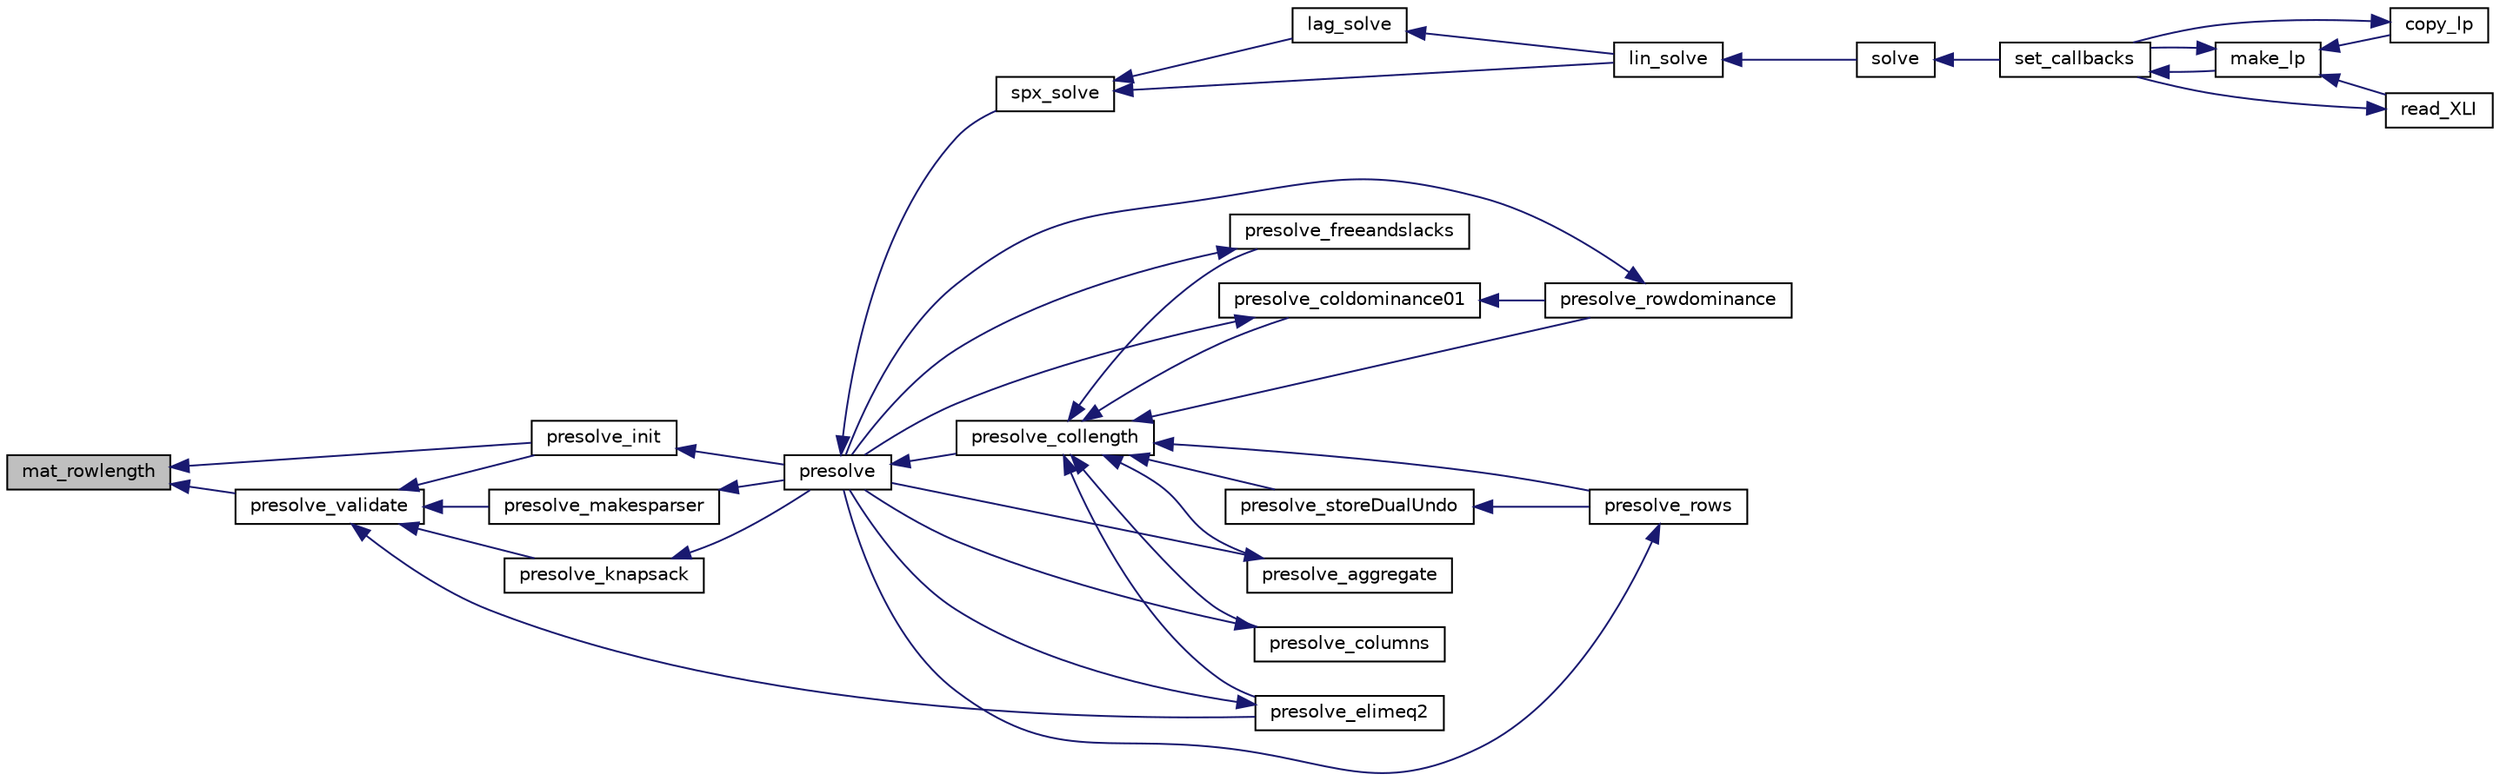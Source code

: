 digraph "mat_rowlength"
{
  edge [fontname="Helvetica",fontsize="10",labelfontname="Helvetica",labelfontsize="10"];
  node [fontname="Helvetica",fontsize="10",shape=record];
  rankdir="LR";
  Node2194 [label="mat_rowlength",height=0.2,width=0.4,color="black", fillcolor="grey75", style="filled", fontcolor="black"];
  Node2194 -> Node2195 [dir="back",color="midnightblue",fontsize="10",style="solid",fontname="Helvetica"];
  Node2195 [label="presolve_validate",height=0.2,width=0.4,color="black", fillcolor="white", style="filled",URL="$d3/da5/lp__presolve_8c.html#a09d4640eeac0a9a6120f3d9b9bfafd47"];
  Node2195 -> Node2196 [dir="back",color="midnightblue",fontsize="10",style="solid",fontname="Helvetica"];
  Node2196 [label="presolve_knapsack",height=0.2,width=0.4,color="black", fillcolor="white", style="filled",URL="$d3/da5/lp__presolve_8c.html#a02ce33a1316370ea8b5b72491f7fbc6f"];
  Node2196 -> Node2197 [dir="back",color="midnightblue",fontsize="10",style="solid",fontname="Helvetica"];
  Node2197 [label="presolve",height=0.2,width=0.4,color="black", fillcolor="white", style="filled",URL="$da/dae/lp__presolve_8h.html#a63c9f891fb867de51e44d08313fdd585"];
  Node2197 -> Node2198 [dir="back",color="midnightblue",fontsize="10",style="solid",fontname="Helvetica"];
  Node2198 [label="presolve_collength",height=0.2,width=0.4,color="black", fillcolor="white", style="filled",URL="$da/dae/lp__presolve_8h.html#a58b595e285879c5d2996a0a6247d9389"];
  Node2198 -> Node2199 [dir="back",color="midnightblue",fontsize="10",style="solid",fontname="Helvetica"];
  Node2199 [label="presolve_storeDualUndo",height=0.2,width=0.4,color="black", fillcolor="white", style="filled",URL="$d3/da5/lp__presolve_8c.html#a1aba0570d1275e34fbd173aa558c4c14"];
  Node2199 -> Node2200 [dir="back",color="midnightblue",fontsize="10",style="solid",fontname="Helvetica"];
  Node2200 [label="presolve_rows",height=0.2,width=0.4,color="black", fillcolor="white", style="filled",URL="$d3/da5/lp__presolve_8c.html#a93c32e563cfede02af08bd1a3d46bd6d"];
  Node2200 -> Node2197 [dir="back",color="midnightblue",fontsize="10",style="solid",fontname="Helvetica"];
  Node2198 -> Node2201 [dir="back",color="midnightblue",fontsize="10",style="solid",fontname="Helvetica"];
  Node2201 [label="presolve_elimeq2",height=0.2,width=0.4,color="black", fillcolor="white", style="filled",URL="$d3/da5/lp__presolve_8c.html#a7844c56aa332fe22274fffac21b497b8"];
  Node2201 -> Node2197 [dir="back",color="midnightblue",fontsize="10",style="solid",fontname="Helvetica"];
  Node2198 -> Node2202 [dir="back",color="midnightblue",fontsize="10",style="solid",fontname="Helvetica"];
  Node2202 [label="presolve_rowdominance",height=0.2,width=0.4,color="black", fillcolor="white", style="filled",URL="$d3/da5/lp__presolve_8c.html#a7e03acd96990d99539251375f7faff4a"];
  Node2202 -> Node2197 [dir="back",color="midnightblue",fontsize="10",style="solid",fontname="Helvetica"];
  Node2198 -> Node2203 [dir="back",color="midnightblue",fontsize="10",style="solid",fontname="Helvetica"];
  Node2203 [label="presolve_coldominance01",height=0.2,width=0.4,color="black", fillcolor="white", style="filled",URL="$d3/da5/lp__presolve_8c.html#a38ba8dae4e0bbdd4ab2ab77f7d146596"];
  Node2203 -> Node2202 [dir="back",color="midnightblue",fontsize="10",style="solid",fontname="Helvetica"];
  Node2203 -> Node2197 [dir="back",color="midnightblue",fontsize="10",style="solid",fontname="Helvetica"];
  Node2198 -> Node2204 [dir="back",color="midnightblue",fontsize="10",style="solid",fontname="Helvetica"];
  Node2204 [label="presolve_aggregate",height=0.2,width=0.4,color="black", fillcolor="white", style="filled",URL="$d3/da5/lp__presolve_8c.html#accb9e4202e7222ff4aba91e3c15efa73"];
  Node2204 -> Node2197 [dir="back",color="midnightblue",fontsize="10",style="solid",fontname="Helvetica"];
  Node2198 -> Node2205 [dir="back",color="midnightblue",fontsize="10",style="solid",fontname="Helvetica"];
  Node2205 [label="presolve_columns",height=0.2,width=0.4,color="black", fillcolor="white", style="filled",URL="$d3/da5/lp__presolve_8c.html#ada5e067bb25106a6d8ecd75d23be8600"];
  Node2205 -> Node2197 [dir="back",color="midnightblue",fontsize="10",style="solid",fontname="Helvetica"];
  Node2198 -> Node2206 [dir="back",color="midnightblue",fontsize="10",style="solid",fontname="Helvetica"];
  Node2206 [label="presolve_freeandslacks",height=0.2,width=0.4,color="black", fillcolor="white", style="filled",URL="$d3/da5/lp__presolve_8c.html#a62d34320b14c8946670a7fc73a04828a"];
  Node2206 -> Node2197 [dir="back",color="midnightblue",fontsize="10",style="solid",fontname="Helvetica"];
  Node2198 -> Node2200 [dir="back",color="midnightblue",fontsize="10",style="solid",fontname="Helvetica"];
  Node2197 -> Node2207 [dir="back",color="midnightblue",fontsize="10",style="solid",fontname="Helvetica"];
  Node2207 [label="spx_solve",height=0.2,width=0.4,color="black", fillcolor="white", style="filled",URL="$d1/d0a/lp__simplex_8h.html#a3effc8b68c1fb21095e7324d83d0dbf7"];
  Node2207 -> Node2208 [dir="back",color="midnightblue",fontsize="10",style="solid",fontname="Helvetica"];
  Node2208 [label="lag_solve",height=0.2,width=0.4,color="black", fillcolor="white", style="filled",URL="$d1/d0a/lp__simplex_8h.html#a320e9e82c06466267a7cb7844c7767b8"];
  Node2208 -> Node2209 [dir="back",color="midnightblue",fontsize="10",style="solid",fontname="Helvetica"];
  Node2209 [label="lin_solve",height=0.2,width=0.4,color="black", fillcolor="white", style="filled",URL="$d1/d0a/lp__simplex_8h.html#a794b0beb471eb7ece9a694717b65b947"];
  Node2209 -> Node2210 [dir="back",color="midnightblue",fontsize="10",style="solid",fontname="Helvetica"];
  Node2210 [label="solve",height=0.2,width=0.4,color="black", fillcolor="white", style="filled",URL="$df/df7/lp__lib_8h.html#a0f4da3a192397e77e6fe92704d4fad3f"];
  Node2210 -> Node2211 [dir="back",color="midnightblue",fontsize="10",style="solid",fontname="Helvetica"];
  Node2211 [label="set_callbacks",height=0.2,width=0.4,color="black", fillcolor="white", style="filled",URL="$df/df7/lp__lib_8h.html#a929e8acb9704f61e16927c915c15cd07"];
  Node2211 -> Node2212 [dir="back",color="midnightblue",fontsize="10",style="solid",fontname="Helvetica"];
  Node2212 [label="make_lp",height=0.2,width=0.4,color="black", fillcolor="white", style="filled",URL="$df/df7/lp__lib_8h.html#a68a0333d84dd944f67e2a0ec72e346a9"];
  Node2212 -> Node2213 [dir="back",color="midnightblue",fontsize="10",style="solid",fontname="Helvetica"];
  Node2213 [label="copy_lp",height=0.2,width=0.4,color="black", fillcolor="white", style="filled",URL="$df/df7/lp__lib_8h.html#aca83ecdbc200b414db491306f3070ae9"];
  Node2213 -> Node2211 [dir="back",color="midnightblue",fontsize="10",style="solid",fontname="Helvetica"];
  Node2212 -> Node2211 [dir="back",color="midnightblue",fontsize="10",style="solid",fontname="Helvetica"];
  Node2212 -> Node2214 [dir="back",color="midnightblue",fontsize="10",style="solid",fontname="Helvetica"];
  Node2214 [label="read_XLI",height=0.2,width=0.4,color="black", fillcolor="white", style="filled",URL="$df/df7/lp__lib_8h.html#a351dd803960ab0dae2b39f2c65d3a58d"];
  Node2214 -> Node2211 [dir="back",color="midnightblue",fontsize="10",style="solid",fontname="Helvetica"];
  Node2207 -> Node2209 [dir="back",color="midnightblue",fontsize="10",style="solid",fontname="Helvetica"];
  Node2195 -> Node2201 [dir="back",color="midnightblue",fontsize="10",style="solid",fontname="Helvetica"];
  Node2195 -> Node2215 [dir="back",color="midnightblue",fontsize="10",style="solid",fontname="Helvetica"];
  Node2215 [label="presolve_init",height=0.2,width=0.4,color="black", fillcolor="white", style="filled",URL="$da/dae/lp__presolve_8h.html#a854fa4c78231c9e385b30fa1b0b6b89a"];
  Node2215 -> Node2197 [dir="back",color="midnightblue",fontsize="10",style="solid",fontname="Helvetica"];
  Node2195 -> Node2216 [dir="back",color="midnightblue",fontsize="10",style="solid",fontname="Helvetica"];
  Node2216 [label="presolve_makesparser",height=0.2,width=0.4,color="black", fillcolor="white", style="filled",URL="$d3/da5/lp__presolve_8c.html#a6e9e22d3935146700d9e23ce9ef6f7e9"];
  Node2216 -> Node2197 [dir="back",color="midnightblue",fontsize="10",style="solid",fontname="Helvetica"];
  Node2194 -> Node2215 [dir="back",color="midnightblue",fontsize="10",style="solid",fontname="Helvetica"];
}
